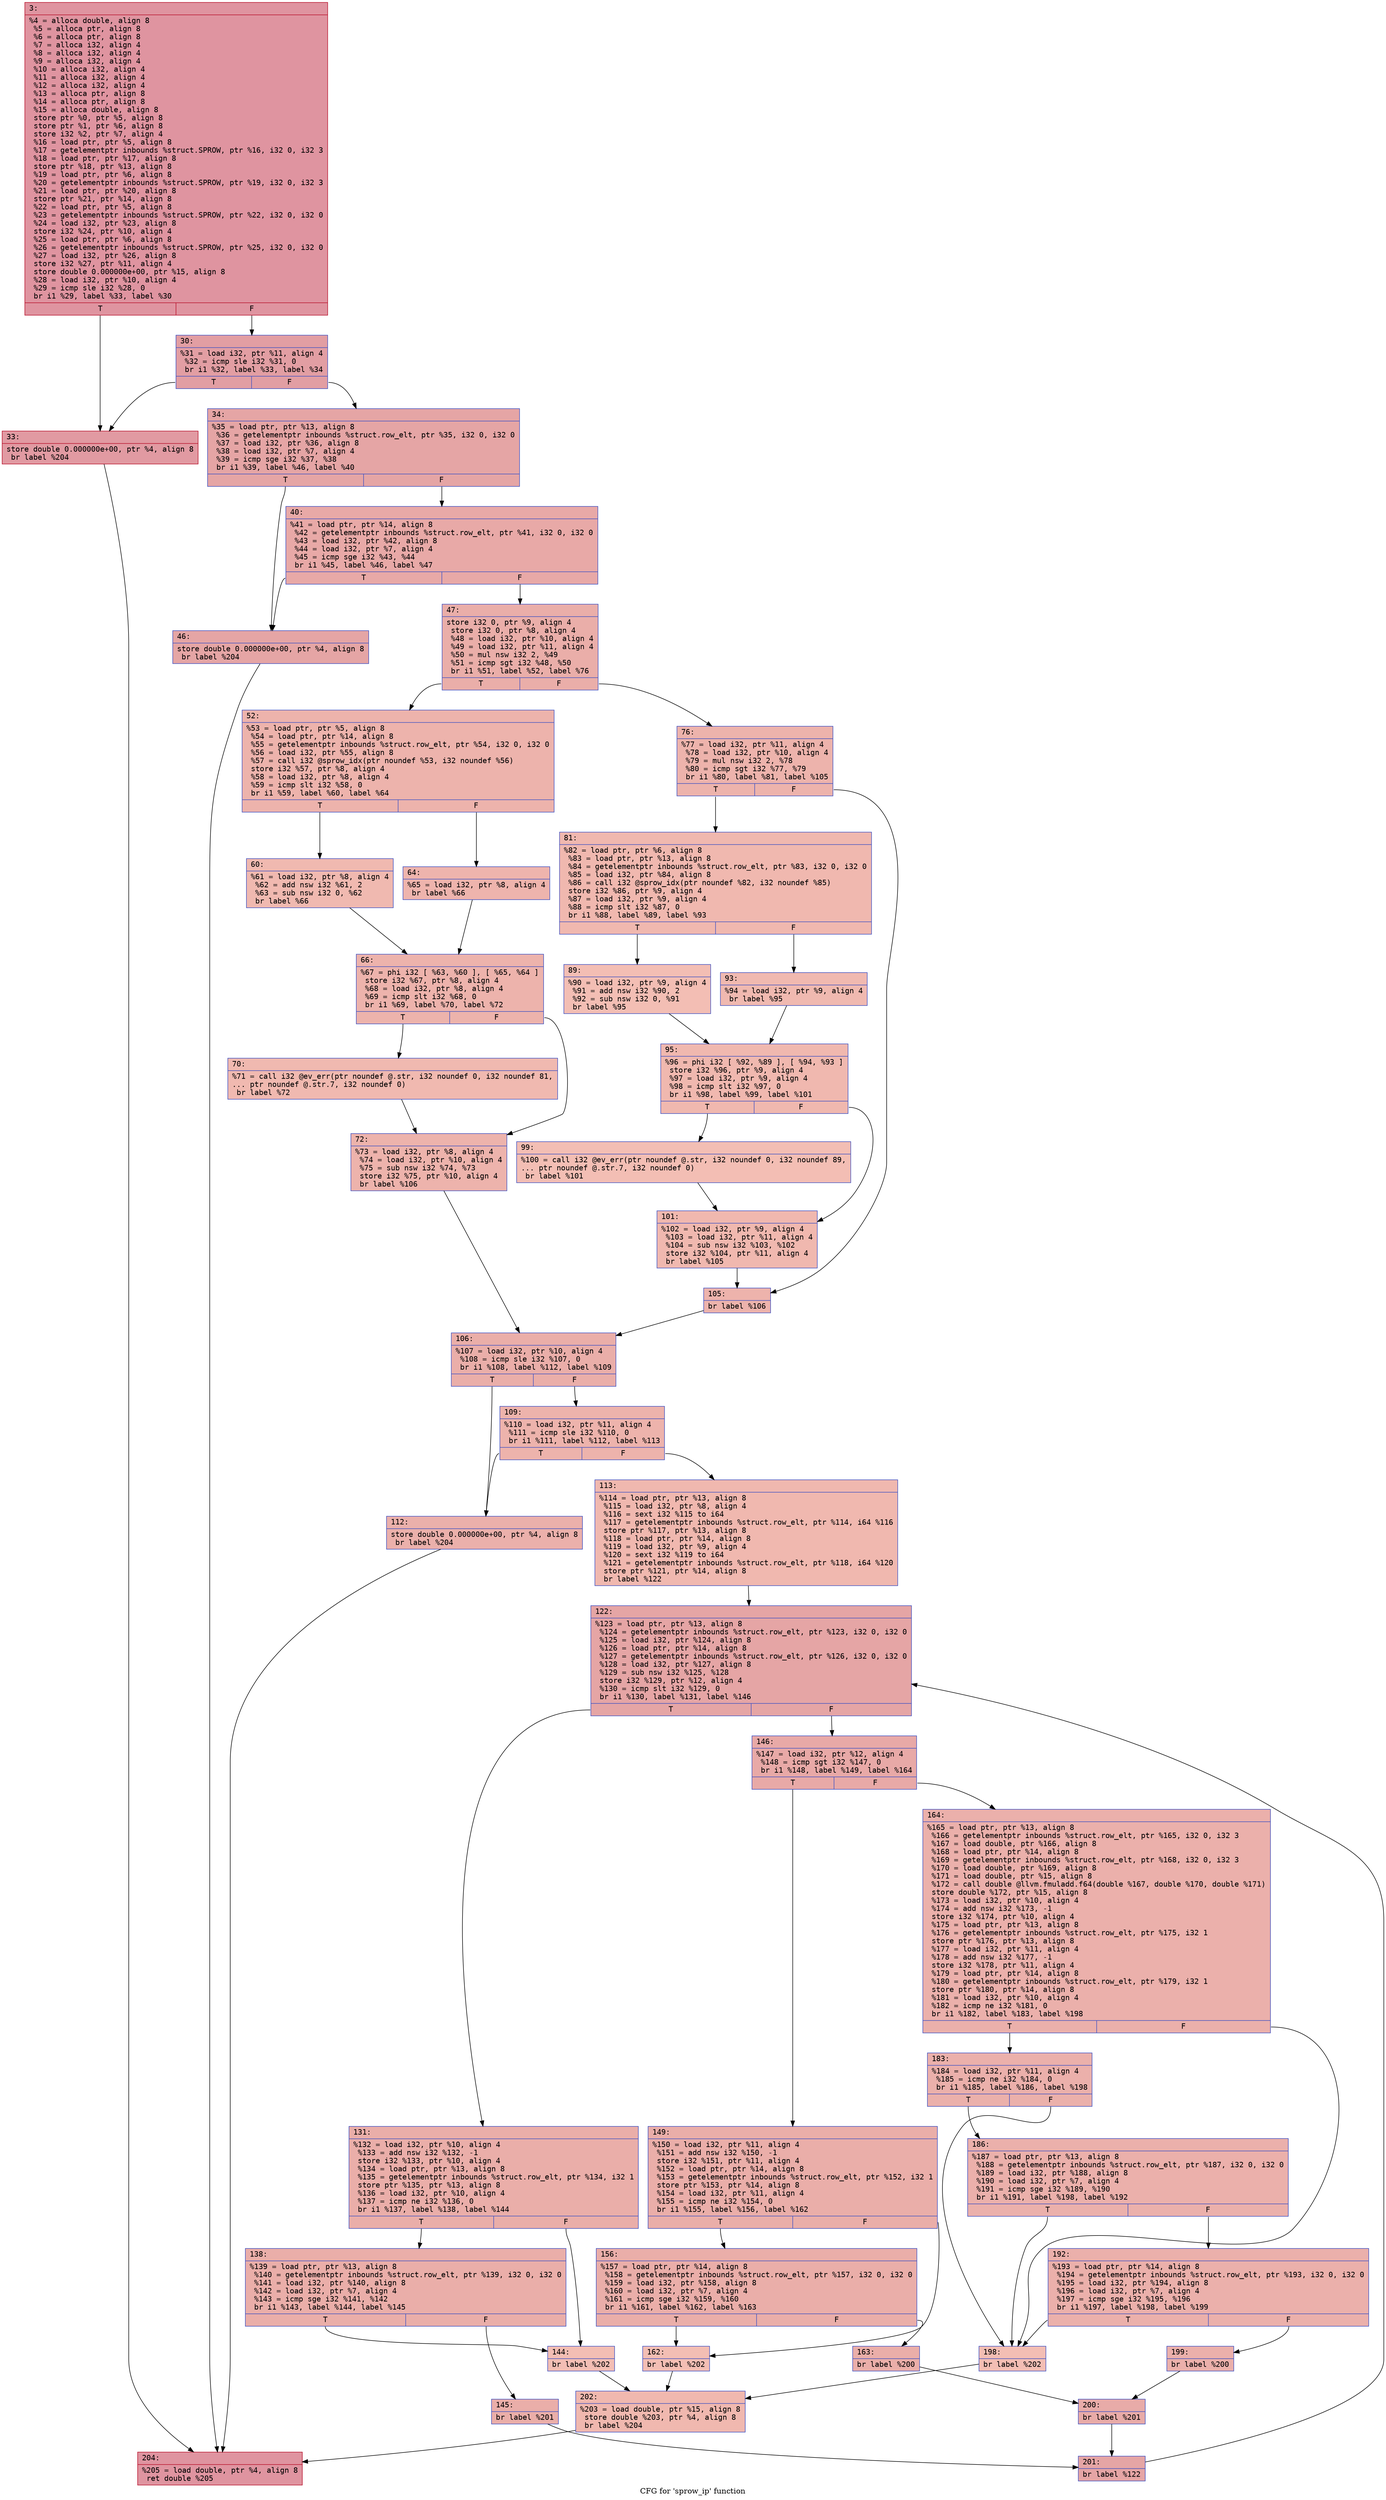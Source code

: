 digraph "CFG for 'sprow_ip' function" {
	label="CFG for 'sprow_ip' function";

	Node0x6000023b7e30 [shape=record,color="#b70d28ff", style=filled, fillcolor="#b70d2870" fontname="Courier",label="{3:\l|  %4 = alloca double, align 8\l  %5 = alloca ptr, align 8\l  %6 = alloca ptr, align 8\l  %7 = alloca i32, align 4\l  %8 = alloca i32, align 4\l  %9 = alloca i32, align 4\l  %10 = alloca i32, align 4\l  %11 = alloca i32, align 4\l  %12 = alloca i32, align 4\l  %13 = alloca ptr, align 8\l  %14 = alloca ptr, align 8\l  %15 = alloca double, align 8\l  store ptr %0, ptr %5, align 8\l  store ptr %1, ptr %6, align 8\l  store i32 %2, ptr %7, align 4\l  %16 = load ptr, ptr %5, align 8\l  %17 = getelementptr inbounds %struct.SPROW, ptr %16, i32 0, i32 3\l  %18 = load ptr, ptr %17, align 8\l  store ptr %18, ptr %13, align 8\l  %19 = load ptr, ptr %6, align 8\l  %20 = getelementptr inbounds %struct.SPROW, ptr %19, i32 0, i32 3\l  %21 = load ptr, ptr %20, align 8\l  store ptr %21, ptr %14, align 8\l  %22 = load ptr, ptr %5, align 8\l  %23 = getelementptr inbounds %struct.SPROW, ptr %22, i32 0, i32 0\l  %24 = load i32, ptr %23, align 8\l  store i32 %24, ptr %10, align 4\l  %25 = load ptr, ptr %6, align 8\l  %26 = getelementptr inbounds %struct.SPROW, ptr %25, i32 0, i32 0\l  %27 = load i32, ptr %26, align 8\l  store i32 %27, ptr %11, align 4\l  store double 0.000000e+00, ptr %15, align 8\l  %28 = load i32, ptr %10, align 4\l  %29 = icmp sle i32 %28, 0\l  br i1 %29, label %33, label %30\l|{<s0>T|<s1>F}}"];
	Node0x6000023b7e30:s0 -> Node0x6000023b7ed0[tooltip="3 -> 33\nProbability 50.00%" ];
	Node0x6000023b7e30:s1 -> Node0x6000023b7e80[tooltip="3 -> 30\nProbability 50.00%" ];
	Node0x6000023b7e80 [shape=record,color="#3d50c3ff", style=filled, fillcolor="#be242e70" fontname="Courier",label="{30:\l|  %31 = load i32, ptr %11, align 4\l  %32 = icmp sle i32 %31, 0\l  br i1 %32, label %33, label %34\l|{<s0>T|<s1>F}}"];
	Node0x6000023b7e80:s0 -> Node0x6000023b7ed0[tooltip="30 -> 33\nProbability 50.00%" ];
	Node0x6000023b7e80:s1 -> Node0x6000023b7f20[tooltip="30 -> 34\nProbability 50.00%" ];
	Node0x6000023b7ed0 [shape=record,color="#b70d28ff", style=filled, fillcolor="#bb1b2c70" fontname="Courier",label="{33:\l|  store double 0.000000e+00, ptr %4, align 8\l  br label %204\l}"];
	Node0x6000023b7ed0 -> Node0x6000023b0c30[tooltip="33 -> 204\nProbability 100.00%" ];
	Node0x6000023b7f20 [shape=record,color="#3d50c3ff", style=filled, fillcolor="#c5333470" fontname="Courier",label="{34:\l|  %35 = load ptr, ptr %13, align 8\l  %36 = getelementptr inbounds %struct.row_elt, ptr %35, i32 0, i32 0\l  %37 = load i32, ptr %36, align 8\l  %38 = load i32, ptr %7, align 4\l  %39 = icmp sge i32 %37, %38\l  br i1 %39, label %46, label %40\l|{<s0>T|<s1>F}}"];
	Node0x6000023b7f20:s0 -> Node0x6000023b0000[tooltip="34 -> 46\nProbability 50.00%" ];
	Node0x6000023b7f20:s1 -> Node0x6000023b7f70[tooltip="34 -> 40\nProbability 50.00%" ];
	Node0x6000023b7f70 [shape=record,color="#3d50c3ff", style=filled, fillcolor="#ca3b3770" fontname="Courier",label="{40:\l|  %41 = load ptr, ptr %14, align 8\l  %42 = getelementptr inbounds %struct.row_elt, ptr %41, i32 0, i32 0\l  %43 = load i32, ptr %42, align 8\l  %44 = load i32, ptr %7, align 4\l  %45 = icmp sge i32 %43, %44\l  br i1 %45, label %46, label %47\l|{<s0>T|<s1>F}}"];
	Node0x6000023b7f70:s0 -> Node0x6000023b0000[tooltip="40 -> 46\nProbability 50.00%" ];
	Node0x6000023b7f70:s1 -> Node0x6000023b0050[tooltip="40 -> 47\nProbability 50.00%" ];
	Node0x6000023b0000 [shape=record,color="#3d50c3ff", style=filled, fillcolor="#c5333470" fontname="Courier",label="{46:\l|  store double 0.000000e+00, ptr %4, align 8\l  br label %204\l}"];
	Node0x6000023b0000 -> Node0x6000023b0c30[tooltip="46 -> 204\nProbability 100.00%" ];
	Node0x6000023b0050 [shape=record,color="#3d50c3ff", style=filled, fillcolor="#d0473d70" fontname="Courier",label="{47:\l|  store i32 0, ptr %9, align 4\l  store i32 0, ptr %8, align 4\l  %48 = load i32, ptr %10, align 4\l  %49 = load i32, ptr %11, align 4\l  %50 = mul nsw i32 2, %49\l  %51 = icmp sgt i32 %48, %50\l  br i1 %51, label %52, label %76\l|{<s0>T|<s1>F}}"];
	Node0x6000023b0050:s0 -> Node0x6000023b00a0[tooltip="47 -> 52\nProbability 50.00%" ];
	Node0x6000023b0050:s1 -> Node0x6000023b0280[tooltip="47 -> 76\nProbability 50.00%" ];
	Node0x6000023b00a0 [shape=record,color="#3d50c3ff", style=filled, fillcolor="#d6524470" fontname="Courier",label="{52:\l|  %53 = load ptr, ptr %5, align 8\l  %54 = load ptr, ptr %14, align 8\l  %55 = getelementptr inbounds %struct.row_elt, ptr %54, i32 0, i32 0\l  %56 = load i32, ptr %55, align 8\l  %57 = call i32 @sprow_idx(ptr noundef %53, i32 noundef %56)\l  store i32 %57, ptr %8, align 4\l  %58 = load i32, ptr %8, align 4\l  %59 = icmp slt i32 %58, 0\l  br i1 %59, label %60, label %64\l|{<s0>T|<s1>F}}"];
	Node0x6000023b00a0:s0 -> Node0x6000023b00f0[tooltip="52 -> 60\nProbability 37.50%" ];
	Node0x6000023b00a0:s1 -> Node0x6000023b0140[tooltip="52 -> 64\nProbability 62.50%" ];
	Node0x6000023b00f0 [shape=record,color="#3d50c3ff", style=filled, fillcolor="#de614d70" fontname="Courier",label="{60:\l|  %61 = load i32, ptr %8, align 4\l  %62 = add nsw i32 %61, 2\l  %63 = sub nsw i32 0, %62\l  br label %66\l}"];
	Node0x6000023b00f0 -> Node0x6000023b0190[tooltip="60 -> 66\nProbability 100.00%" ];
	Node0x6000023b0140 [shape=record,color="#3d50c3ff", style=filled, fillcolor="#d8564670" fontname="Courier",label="{64:\l|  %65 = load i32, ptr %8, align 4\l  br label %66\l}"];
	Node0x6000023b0140 -> Node0x6000023b0190[tooltip="64 -> 66\nProbability 100.00%" ];
	Node0x6000023b0190 [shape=record,color="#3d50c3ff", style=filled, fillcolor="#d6524470" fontname="Courier",label="{66:\l|  %67 = phi i32 [ %63, %60 ], [ %65, %64 ]\l  store i32 %67, ptr %8, align 4\l  %68 = load i32, ptr %8, align 4\l  %69 = icmp slt i32 %68, 0\l  br i1 %69, label %70, label %72\l|{<s0>T|<s1>F}}"];
	Node0x6000023b0190:s0 -> Node0x6000023b01e0[tooltip="66 -> 70\nProbability 37.50%" ];
	Node0x6000023b0190:s1 -> Node0x6000023b0230[tooltip="66 -> 72\nProbability 62.50%" ];
	Node0x6000023b01e0 [shape=record,color="#3d50c3ff", style=filled, fillcolor="#de614d70" fontname="Courier",label="{70:\l|  %71 = call i32 @ev_err(ptr noundef @.str, i32 noundef 0, i32 noundef 81,\l... ptr noundef @.str.7, i32 noundef 0)\l  br label %72\l}"];
	Node0x6000023b01e0 -> Node0x6000023b0230[tooltip="70 -> 72\nProbability 100.00%" ];
	Node0x6000023b0230 [shape=record,color="#3d50c3ff", style=filled, fillcolor="#d6524470" fontname="Courier",label="{72:\l|  %73 = load i32, ptr %8, align 4\l  %74 = load i32, ptr %10, align 4\l  %75 = sub nsw i32 %74, %73\l  store i32 %75, ptr %10, align 4\l  br label %106\l}"];
	Node0x6000023b0230 -> Node0x6000023b0500[tooltip="72 -> 106\nProbability 100.00%" ];
	Node0x6000023b0280 [shape=record,color="#3d50c3ff", style=filled, fillcolor="#d6524470" fontname="Courier",label="{76:\l|  %77 = load i32, ptr %11, align 4\l  %78 = load i32, ptr %10, align 4\l  %79 = mul nsw i32 2, %78\l  %80 = icmp sgt i32 %77, %79\l  br i1 %80, label %81, label %105\l|{<s0>T|<s1>F}}"];
	Node0x6000023b0280:s0 -> Node0x6000023b02d0[tooltip="76 -> 81\nProbability 50.00%" ];
	Node0x6000023b0280:s1 -> Node0x6000023b04b0[tooltip="76 -> 105\nProbability 50.00%" ];
	Node0x6000023b02d0 [shape=record,color="#3d50c3ff", style=filled, fillcolor="#dc5d4a70" fontname="Courier",label="{81:\l|  %82 = load ptr, ptr %6, align 8\l  %83 = load ptr, ptr %13, align 8\l  %84 = getelementptr inbounds %struct.row_elt, ptr %83, i32 0, i32 0\l  %85 = load i32, ptr %84, align 8\l  %86 = call i32 @sprow_idx(ptr noundef %82, i32 noundef %85)\l  store i32 %86, ptr %9, align 4\l  %87 = load i32, ptr %9, align 4\l  %88 = icmp slt i32 %87, 0\l  br i1 %88, label %89, label %93\l|{<s0>T|<s1>F}}"];
	Node0x6000023b02d0:s0 -> Node0x6000023b0320[tooltip="81 -> 89\nProbability 37.50%" ];
	Node0x6000023b02d0:s1 -> Node0x6000023b0370[tooltip="81 -> 93\nProbability 62.50%" ];
	Node0x6000023b0320 [shape=record,color="#3d50c3ff", style=filled, fillcolor="#e36c5570" fontname="Courier",label="{89:\l|  %90 = load i32, ptr %9, align 4\l  %91 = add nsw i32 %90, 2\l  %92 = sub nsw i32 0, %91\l  br label %95\l}"];
	Node0x6000023b0320 -> Node0x6000023b03c0[tooltip="89 -> 95\nProbability 100.00%" ];
	Node0x6000023b0370 [shape=record,color="#3d50c3ff", style=filled, fillcolor="#de614d70" fontname="Courier",label="{93:\l|  %94 = load i32, ptr %9, align 4\l  br label %95\l}"];
	Node0x6000023b0370 -> Node0x6000023b03c0[tooltip="93 -> 95\nProbability 100.00%" ];
	Node0x6000023b03c0 [shape=record,color="#3d50c3ff", style=filled, fillcolor="#dc5d4a70" fontname="Courier",label="{95:\l|  %96 = phi i32 [ %92, %89 ], [ %94, %93 ]\l  store i32 %96, ptr %9, align 4\l  %97 = load i32, ptr %9, align 4\l  %98 = icmp slt i32 %97, 0\l  br i1 %98, label %99, label %101\l|{<s0>T|<s1>F}}"];
	Node0x6000023b03c0:s0 -> Node0x6000023b0410[tooltip="95 -> 99\nProbability 37.50%" ];
	Node0x6000023b03c0:s1 -> Node0x6000023b0460[tooltip="95 -> 101\nProbability 62.50%" ];
	Node0x6000023b0410 [shape=record,color="#3d50c3ff", style=filled, fillcolor="#e36c5570" fontname="Courier",label="{99:\l|  %100 = call i32 @ev_err(ptr noundef @.str, i32 noundef 0, i32 noundef 89,\l... ptr noundef @.str.7, i32 noundef 0)\l  br label %101\l}"];
	Node0x6000023b0410 -> Node0x6000023b0460[tooltip="99 -> 101\nProbability 100.00%" ];
	Node0x6000023b0460 [shape=record,color="#3d50c3ff", style=filled, fillcolor="#dc5d4a70" fontname="Courier",label="{101:\l|  %102 = load i32, ptr %9, align 4\l  %103 = load i32, ptr %11, align 4\l  %104 = sub nsw i32 %103, %102\l  store i32 %104, ptr %11, align 4\l  br label %105\l}"];
	Node0x6000023b0460 -> Node0x6000023b04b0[tooltip="101 -> 105\nProbability 100.00%" ];
	Node0x6000023b04b0 [shape=record,color="#3d50c3ff", style=filled, fillcolor="#d6524470" fontname="Courier",label="{105:\l|  br label %106\l}"];
	Node0x6000023b04b0 -> Node0x6000023b0500[tooltip="105 -> 106\nProbability 100.00%" ];
	Node0x6000023b0500 [shape=record,color="#3d50c3ff", style=filled, fillcolor="#d0473d70" fontname="Courier",label="{106:\l|  %107 = load i32, ptr %10, align 4\l  %108 = icmp sle i32 %107, 0\l  br i1 %108, label %112, label %109\l|{<s0>T|<s1>F}}"];
	Node0x6000023b0500:s0 -> Node0x6000023b05a0[tooltip="106 -> 112\nProbability 50.00%" ];
	Node0x6000023b0500:s1 -> Node0x6000023b0550[tooltip="106 -> 109\nProbability 50.00%" ];
	Node0x6000023b0550 [shape=record,color="#3d50c3ff", style=filled, fillcolor="#d6524470" fontname="Courier",label="{109:\l|  %110 = load i32, ptr %11, align 4\l  %111 = icmp sle i32 %110, 0\l  br i1 %111, label %112, label %113\l|{<s0>T|<s1>F}}"];
	Node0x6000023b0550:s0 -> Node0x6000023b05a0[tooltip="109 -> 112\nProbability 50.00%" ];
	Node0x6000023b0550:s1 -> Node0x6000023b05f0[tooltip="109 -> 113\nProbability 50.00%" ];
	Node0x6000023b05a0 [shape=record,color="#3d50c3ff", style=filled, fillcolor="#d24b4070" fontname="Courier",label="{112:\l|  store double 0.000000e+00, ptr %4, align 8\l  br label %204\l}"];
	Node0x6000023b05a0 -> Node0x6000023b0c30[tooltip="112 -> 204\nProbability 100.00%" ];
	Node0x6000023b05f0 [shape=record,color="#3d50c3ff", style=filled, fillcolor="#dc5d4a70" fontname="Courier",label="{113:\l|  %114 = load ptr, ptr %13, align 8\l  %115 = load i32, ptr %8, align 4\l  %116 = sext i32 %115 to i64\l  %117 = getelementptr inbounds %struct.row_elt, ptr %114, i64 %116\l  store ptr %117, ptr %13, align 8\l  %118 = load ptr, ptr %14, align 8\l  %119 = load i32, ptr %9, align 4\l  %120 = sext i32 %119 to i64\l  %121 = getelementptr inbounds %struct.row_elt, ptr %118, i64 %120\l  store ptr %121, ptr %14, align 8\l  br label %122\l}"];
	Node0x6000023b05f0 -> Node0x6000023b0640[tooltip="113 -> 122\nProbability 100.00%" ];
	Node0x6000023b0640 [shape=record,color="#3d50c3ff", style=filled, fillcolor="#c5333470" fontname="Courier",label="{122:\l|  %123 = load ptr, ptr %13, align 8\l  %124 = getelementptr inbounds %struct.row_elt, ptr %123, i32 0, i32 0\l  %125 = load i32, ptr %124, align 8\l  %126 = load ptr, ptr %14, align 8\l  %127 = getelementptr inbounds %struct.row_elt, ptr %126, i32 0, i32 0\l  %128 = load i32, ptr %127, align 8\l  %129 = sub nsw i32 %125, %128\l  store i32 %129, ptr %12, align 4\l  %130 = icmp slt i32 %129, 0\l  br i1 %130, label %131, label %146\l|{<s0>T|<s1>F}}"];
	Node0x6000023b0640:s0 -> Node0x6000023b0690[tooltip="122 -> 131\nProbability 37.50%" ];
	Node0x6000023b0640:s1 -> Node0x6000023b07d0[tooltip="122 -> 146\nProbability 62.50%" ];
	Node0x6000023b0690 [shape=record,color="#3d50c3ff", style=filled, fillcolor="#d0473d70" fontname="Courier",label="{131:\l|  %132 = load i32, ptr %10, align 4\l  %133 = add nsw i32 %132, -1\l  store i32 %133, ptr %10, align 4\l  %134 = load ptr, ptr %13, align 8\l  %135 = getelementptr inbounds %struct.row_elt, ptr %134, i32 1\l  store ptr %135, ptr %13, align 8\l  %136 = load i32, ptr %10, align 4\l  %137 = icmp ne i32 %136, 0\l  br i1 %137, label %138, label %144\l|{<s0>T|<s1>F}}"];
	Node0x6000023b0690:s0 -> Node0x6000023b06e0[tooltip="131 -> 138\nProbability 96.88%" ];
	Node0x6000023b0690:s1 -> Node0x6000023b0730[tooltip="131 -> 144\nProbability 3.12%" ];
	Node0x6000023b06e0 [shape=record,color="#3d50c3ff", style=filled, fillcolor="#d0473d70" fontname="Courier",label="{138:\l|  %139 = load ptr, ptr %13, align 8\l  %140 = getelementptr inbounds %struct.row_elt, ptr %139, i32 0, i32 0\l  %141 = load i32, ptr %140, align 8\l  %142 = load i32, ptr %7, align 4\l  %143 = icmp sge i32 %141, %142\l  br i1 %143, label %144, label %145\l|{<s0>T|<s1>F}}"];
	Node0x6000023b06e0:s0 -> Node0x6000023b0730[tooltip="138 -> 144\nProbability 3.12%" ];
	Node0x6000023b06e0:s1 -> Node0x6000023b0780[tooltip="138 -> 145\nProbability 96.88%" ];
	Node0x6000023b0730 [shape=record,color="#3d50c3ff", style=filled, fillcolor="#e36c5570" fontname="Courier",label="{144:\l|  br label %202\l}"];
	Node0x6000023b0730 -> Node0x6000023b0be0[tooltip="144 -> 202\nProbability 100.00%" ];
	Node0x6000023b0780 [shape=record,color="#3d50c3ff", style=filled, fillcolor="#d0473d70" fontname="Courier",label="{145:\l|  br label %201\l}"];
	Node0x6000023b0780 -> Node0x6000023b0b90[tooltip="145 -> 201\nProbability 100.00%" ];
	Node0x6000023b07d0 [shape=record,color="#3d50c3ff", style=filled, fillcolor="#ca3b3770" fontname="Courier",label="{146:\l|  %147 = load i32, ptr %12, align 4\l  %148 = icmp sgt i32 %147, 0\l  br i1 %148, label %149, label %164\l|{<s0>T|<s1>F}}"];
	Node0x6000023b07d0:s0 -> Node0x6000023b0820[tooltip="146 -> 149\nProbability 62.50%" ];
	Node0x6000023b07d0:s1 -> Node0x6000023b0960[tooltip="146 -> 164\nProbability 37.50%" ];
	Node0x6000023b0820 [shape=record,color="#3d50c3ff", style=filled, fillcolor="#d0473d70" fontname="Courier",label="{149:\l|  %150 = load i32, ptr %11, align 4\l  %151 = add nsw i32 %150, -1\l  store i32 %151, ptr %11, align 4\l  %152 = load ptr, ptr %14, align 8\l  %153 = getelementptr inbounds %struct.row_elt, ptr %152, i32 1\l  store ptr %153, ptr %14, align 8\l  %154 = load i32, ptr %11, align 4\l  %155 = icmp ne i32 %154, 0\l  br i1 %155, label %156, label %162\l|{<s0>T|<s1>F}}"];
	Node0x6000023b0820:s0 -> Node0x6000023b0870[tooltip="149 -> 156\nProbability 96.88%" ];
	Node0x6000023b0820:s1 -> Node0x6000023b08c0[tooltip="149 -> 162\nProbability 3.12%" ];
	Node0x6000023b0870 [shape=record,color="#3d50c3ff", style=filled, fillcolor="#d0473d70" fontname="Courier",label="{156:\l|  %157 = load ptr, ptr %14, align 8\l  %158 = getelementptr inbounds %struct.row_elt, ptr %157, i32 0, i32 0\l  %159 = load i32, ptr %158, align 8\l  %160 = load i32, ptr %7, align 4\l  %161 = icmp sge i32 %159, %160\l  br i1 %161, label %162, label %163\l|{<s0>T|<s1>F}}"];
	Node0x6000023b0870:s0 -> Node0x6000023b08c0[tooltip="156 -> 162\nProbability 3.12%" ];
	Node0x6000023b0870:s1 -> Node0x6000023b0910[tooltip="156 -> 163\nProbability 96.88%" ];
	Node0x6000023b08c0 [shape=record,color="#3d50c3ff", style=filled, fillcolor="#e36c5570" fontname="Courier",label="{162:\l|  br label %202\l}"];
	Node0x6000023b08c0 -> Node0x6000023b0be0[tooltip="162 -> 202\nProbability 100.00%" ];
	Node0x6000023b0910 [shape=record,color="#3d50c3ff", style=filled, fillcolor="#d0473d70" fontname="Courier",label="{163:\l|  br label %200\l}"];
	Node0x6000023b0910 -> Node0x6000023b0b40[tooltip="163 -> 200\nProbability 100.00%" ];
	Node0x6000023b0960 [shape=record,color="#3d50c3ff", style=filled, fillcolor="#d24b4070" fontname="Courier",label="{164:\l|  %165 = load ptr, ptr %13, align 8\l  %166 = getelementptr inbounds %struct.row_elt, ptr %165, i32 0, i32 3\l  %167 = load double, ptr %166, align 8\l  %168 = load ptr, ptr %14, align 8\l  %169 = getelementptr inbounds %struct.row_elt, ptr %168, i32 0, i32 3\l  %170 = load double, ptr %169, align 8\l  %171 = load double, ptr %15, align 8\l  %172 = call double @llvm.fmuladd.f64(double %167, double %170, double %171)\l  store double %172, ptr %15, align 8\l  %173 = load i32, ptr %10, align 4\l  %174 = add nsw i32 %173, -1\l  store i32 %174, ptr %10, align 4\l  %175 = load ptr, ptr %13, align 8\l  %176 = getelementptr inbounds %struct.row_elt, ptr %175, i32 1\l  store ptr %176, ptr %13, align 8\l  %177 = load i32, ptr %11, align 4\l  %178 = add nsw i32 %177, -1\l  store i32 %178, ptr %11, align 4\l  %179 = load ptr, ptr %14, align 8\l  %180 = getelementptr inbounds %struct.row_elt, ptr %179, i32 1\l  store ptr %180, ptr %14, align 8\l  %181 = load i32, ptr %10, align 4\l  %182 = icmp ne i32 %181, 0\l  br i1 %182, label %183, label %198\l|{<s0>T|<s1>F}}"];
	Node0x6000023b0960:s0 -> Node0x6000023b09b0[tooltip="164 -> 183\nProbability 96.88%" ];
	Node0x6000023b0960:s1 -> Node0x6000023b0aa0[tooltip="164 -> 198\nProbability 3.12%" ];
	Node0x6000023b09b0 [shape=record,color="#3d50c3ff", style=filled, fillcolor="#d24b4070" fontname="Courier",label="{183:\l|  %184 = load i32, ptr %11, align 4\l  %185 = icmp ne i32 %184, 0\l  br i1 %185, label %186, label %198\l|{<s0>T|<s1>F}}"];
	Node0x6000023b09b0:s0 -> Node0x6000023b0a00[tooltip="183 -> 186\nProbability 96.88%" ];
	Node0x6000023b09b0:s1 -> Node0x6000023b0aa0[tooltip="183 -> 198\nProbability 3.12%" ];
	Node0x6000023b0a00 [shape=record,color="#3d50c3ff", style=filled, fillcolor="#d24b4070" fontname="Courier",label="{186:\l|  %187 = load ptr, ptr %13, align 8\l  %188 = getelementptr inbounds %struct.row_elt, ptr %187, i32 0, i32 0\l  %189 = load i32, ptr %188, align 8\l  %190 = load i32, ptr %7, align 4\l  %191 = icmp sge i32 %189, %190\l  br i1 %191, label %198, label %192\l|{<s0>T|<s1>F}}"];
	Node0x6000023b0a00:s0 -> Node0x6000023b0aa0[tooltip="186 -> 198\nProbability 3.12%" ];
	Node0x6000023b0a00:s1 -> Node0x6000023b0a50[tooltip="186 -> 192\nProbability 96.88%" ];
	Node0x6000023b0a50 [shape=record,color="#3d50c3ff", style=filled, fillcolor="#d24b4070" fontname="Courier",label="{192:\l|  %193 = load ptr, ptr %14, align 8\l  %194 = getelementptr inbounds %struct.row_elt, ptr %193, i32 0, i32 0\l  %195 = load i32, ptr %194, align 8\l  %196 = load i32, ptr %7, align 4\l  %197 = icmp sge i32 %195, %196\l  br i1 %197, label %198, label %199\l|{<s0>T|<s1>F}}"];
	Node0x6000023b0a50:s0 -> Node0x6000023b0aa0[tooltip="192 -> 198\nProbability 3.12%" ];
	Node0x6000023b0a50:s1 -> Node0x6000023b0af0[tooltip="192 -> 199\nProbability 96.88%" ];
	Node0x6000023b0aa0 [shape=record,color="#3d50c3ff", style=filled, fillcolor="#e36c5570" fontname="Courier",label="{198:\l|  br label %202\l}"];
	Node0x6000023b0aa0 -> Node0x6000023b0be0[tooltip="198 -> 202\nProbability 100.00%" ];
	Node0x6000023b0af0 [shape=record,color="#3d50c3ff", style=filled, fillcolor="#d24b4070" fontname="Courier",label="{199:\l|  br label %200\l}"];
	Node0x6000023b0af0 -> Node0x6000023b0b40[tooltip="199 -> 200\nProbability 100.00%" ];
	Node0x6000023b0b40 [shape=record,color="#3d50c3ff", style=filled, fillcolor="#cc403a70" fontname="Courier",label="{200:\l|  br label %201\l}"];
	Node0x6000023b0b40 -> Node0x6000023b0b90[tooltip="200 -> 201\nProbability 100.00%" ];
	Node0x6000023b0b90 [shape=record,color="#3d50c3ff", style=filled, fillcolor="#c5333470" fontname="Courier",label="{201:\l|  br label %122\l}"];
	Node0x6000023b0b90 -> Node0x6000023b0640[tooltip="201 -> 122\nProbability 100.00%" ];
	Node0x6000023b0be0 [shape=record,color="#3d50c3ff", style=filled, fillcolor="#dc5d4a70" fontname="Courier",label="{202:\l|  %203 = load double, ptr %15, align 8\l  store double %203, ptr %4, align 8\l  br label %204\l}"];
	Node0x6000023b0be0 -> Node0x6000023b0c30[tooltip="202 -> 204\nProbability 100.00%" ];
	Node0x6000023b0c30 [shape=record,color="#b70d28ff", style=filled, fillcolor="#b70d2870" fontname="Courier",label="{204:\l|  %205 = load double, ptr %4, align 8\l  ret double %205\l}"];
}

